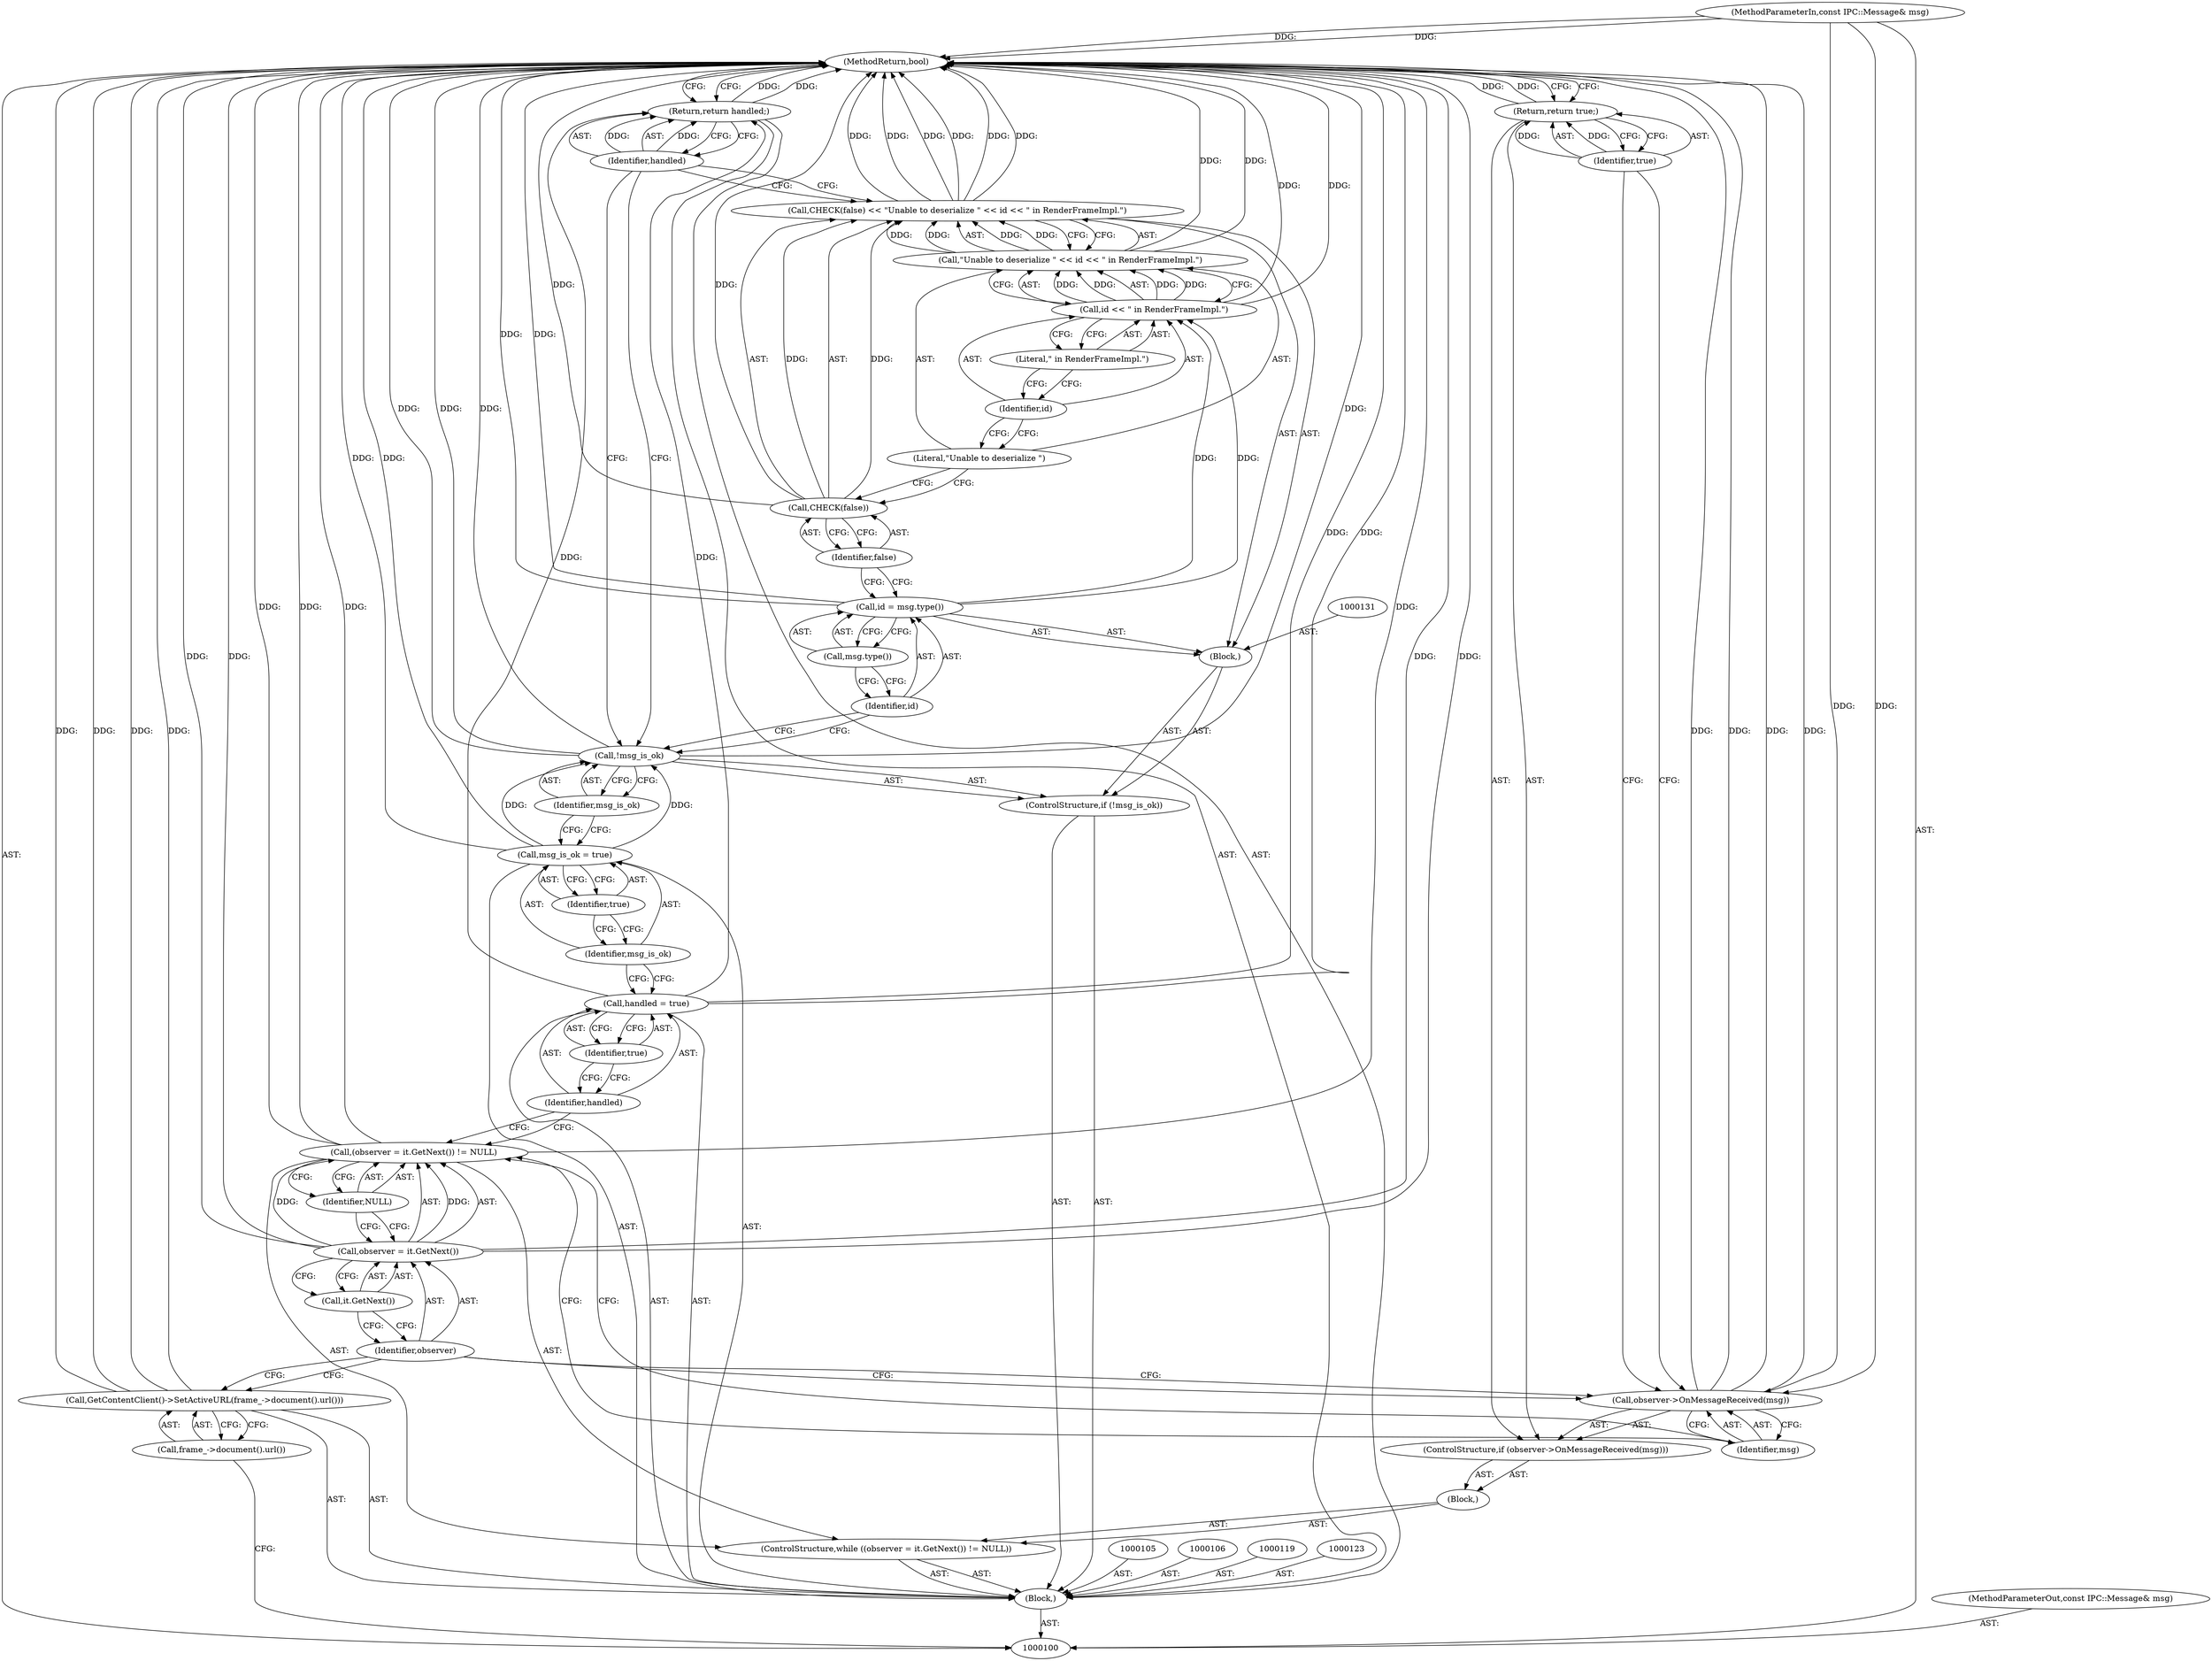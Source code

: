 digraph "0_Chrome_4039d2fcaab746b6c20017ba9bb51c3a2403a76c" {
"1000145" [label="(MethodReturn,bool)"];
"1000101" [label="(MethodParameterIn,const IPC::Message& msg)"];
"1000195" [label="(MethodParameterOut,const IPC::Message& msg)"];
"1000102" [label="(Block,)"];
"1000122" [label="(Identifier,true)"];
"1000120" [label="(Call,handled = true)"];
"1000121" [label="(Identifier,handled)"];
"1000126" [label="(Identifier,true)"];
"1000124" [label="(Call,msg_is_ok = true)"];
"1000125" [label="(Identifier,msg_is_ok)"];
"1000103" [label="(Call,GetContentClient()->SetActiveURL(frame_->document().url()))"];
"1000104" [label="(Call,frame_->document().url())"];
"1000127" [label="(ControlStructure,if (!msg_is_ok))"];
"1000128" [label="(Call,!msg_is_ok)"];
"1000129" [label="(Identifier,msg_is_ok)"];
"1000134" [label="(Call,msg.type())"];
"1000130" [label="(Block,)"];
"1000132" [label="(Call,id = msg.type())"];
"1000133" [label="(Identifier,id)"];
"1000137" [label="(Identifier,false)"];
"1000138" [label="(Call,\"Unable to deserialize \" << id << \" in RenderFrameImpl.\")"];
"1000139" [label="(Literal,\"Unable to deserialize \")"];
"1000135" [label="(Call,CHECK(false) << \"Unable to deserialize \" << id << \" in RenderFrameImpl.\")"];
"1000136" [label="(Call,CHECK(false))"];
"1000140" [label="(Call,id << \" in RenderFrameImpl.\")"];
"1000141" [label="(Identifier,id)"];
"1000142" [label="(Literal,\" in RenderFrameImpl.\")"];
"1000144" [label="(Identifier,handled)"];
"1000143" [label="(Return,return handled;)"];
"1000108" [label="(Call,(observer = it.GetNext()) != NULL)"];
"1000109" [label="(Call,observer = it.GetNext())"];
"1000110" [label="(Identifier,observer)"];
"1000111" [label="(Call,it.GetNext())"];
"1000107" [label="(ControlStructure,while ((observer = it.GetNext()) != NULL))"];
"1000112" [label="(Identifier,NULL)"];
"1000113" [label="(Block,)"];
"1000116" [label="(Identifier,msg)"];
"1000114" [label="(ControlStructure,if (observer->OnMessageReceived(msg)))"];
"1000115" [label="(Call,observer->OnMessageReceived(msg))"];
"1000118" [label="(Identifier,true)"];
"1000117" [label="(Return,return true;)"];
"1000145" -> "1000100"  [label="AST: "];
"1000145" -> "1000117"  [label="CFG: "];
"1000145" -> "1000143"  [label="CFG: "];
"1000124" -> "1000145"  [label="DDG: "];
"1000108" -> "1000145"  [label="DDG: "];
"1000108" -> "1000145"  [label="DDG: "];
"1000103" -> "1000145"  [label="DDG: "];
"1000103" -> "1000145"  [label="DDG: "];
"1000138" -> "1000145"  [label="DDG: "];
"1000135" -> "1000145"  [label="DDG: "];
"1000135" -> "1000145"  [label="DDG: "];
"1000135" -> "1000145"  [label="DDG: "];
"1000140" -> "1000145"  [label="DDG: "];
"1000128" -> "1000145"  [label="DDG: "];
"1000128" -> "1000145"  [label="DDG: "];
"1000132" -> "1000145"  [label="DDG: "];
"1000115" -> "1000145"  [label="DDG: "];
"1000115" -> "1000145"  [label="DDG: "];
"1000120" -> "1000145"  [label="DDG: "];
"1000101" -> "1000145"  [label="DDG: "];
"1000109" -> "1000145"  [label="DDG: "];
"1000109" -> "1000145"  [label="DDG: "];
"1000136" -> "1000145"  [label="DDG: "];
"1000117" -> "1000145"  [label="DDG: "];
"1000143" -> "1000145"  [label="DDG: "];
"1000101" -> "1000100"  [label="AST: "];
"1000101" -> "1000145"  [label="DDG: "];
"1000101" -> "1000115"  [label="DDG: "];
"1000195" -> "1000100"  [label="AST: "];
"1000102" -> "1000100"  [label="AST: "];
"1000103" -> "1000102"  [label="AST: "];
"1000105" -> "1000102"  [label="AST: "];
"1000106" -> "1000102"  [label="AST: "];
"1000107" -> "1000102"  [label="AST: "];
"1000119" -> "1000102"  [label="AST: "];
"1000120" -> "1000102"  [label="AST: "];
"1000123" -> "1000102"  [label="AST: "];
"1000124" -> "1000102"  [label="AST: "];
"1000127" -> "1000102"  [label="AST: "];
"1000143" -> "1000102"  [label="AST: "];
"1000122" -> "1000120"  [label="AST: "];
"1000122" -> "1000121"  [label="CFG: "];
"1000120" -> "1000122"  [label="CFG: "];
"1000120" -> "1000102"  [label="AST: "];
"1000120" -> "1000122"  [label="CFG: "];
"1000121" -> "1000120"  [label="AST: "];
"1000122" -> "1000120"  [label="AST: "];
"1000125" -> "1000120"  [label="CFG: "];
"1000120" -> "1000145"  [label="DDG: "];
"1000120" -> "1000143"  [label="DDG: "];
"1000121" -> "1000120"  [label="AST: "];
"1000121" -> "1000108"  [label="CFG: "];
"1000122" -> "1000121"  [label="CFG: "];
"1000126" -> "1000124"  [label="AST: "];
"1000126" -> "1000125"  [label="CFG: "];
"1000124" -> "1000126"  [label="CFG: "];
"1000124" -> "1000102"  [label="AST: "];
"1000124" -> "1000126"  [label="CFG: "];
"1000125" -> "1000124"  [label="AST: "];
"1000126" -> "1000124"  [label="AST: "];
"1000129" -> "1000124"  [label="CFG: "];
"1000124" -> "1000145"  [label="DDG: "];
"1000124" -> "1000128"  [label="DDG: "];
"1000125" -> "1000124"  [label="AST: "];
"1000125" -> "1000120"  [label="CFG: "];
"1000126" -> "1000125"  [label="CFG: "];
"1000103" -> "1000102"  [label="AST: "];
"1000103" -> "1000104"  [label="CFG: "];
"1000104" -> "1000103"  [label="AST: "];
"1000110" -> "1000103"  [label="CFG: "];
"1000103" -> "1000145"  [label="DDG: "];
"1000103" -> "1000145"  [label="DDG: "];
"1000104" -> "1000103"  [label="AST: "];
"1000104" -> "1000100"  [label="CFG: "];
"1000103" -> "1000104"  [label="CFG: "];
"1000127" -> "1000102"  [label="AST: "];
"1000128" -> "1000127"  [label="AST: "];
"1000130" -> "1000127"  [label="AST: "];
"1000128" -> "1000127"  [label="AST: "];
"1000128" -> "1000129"  [label="CFG: "];
"1000129" -> "1000128"  [label="AST: "];
"1000133" -> "1000128"  [label="CFG: "];
"1000144" -> "1000128"  [label="CFG: "];
"1000128" -> "1000145"  [label="DDG: "];
"1000128" -> "1000145"  [label="DDG: "];
"1000124" -> "1000128"  [label="DDG: "];
"1000129" -> "1000128"  [label="AST: "];
"1000129" -> "1000124"  [label="CFG: "];
"1000128" -> "1000129"  [label="CFG: "];
"1000134" -> "1000132"  [label="AST: "];
"1000134" -> "1000133"  [label="CFG: "];
"1000132" -> "1000134"  [label="CFG: "];
"1000130" -> "1000127"  [label="AST: "];
"1000131" -> "1000130"  [label="AST: "];
"1000132" -> "1000130"  [label="AST: "];
"1000135" -> "1000130"  [label="AST: "];
"1000132" -> "1000130"  [label="AST: "];
"1000132" -> "1000134"  [label="CFG: "];
"1000133" -> "1000132"  [label="AST: "];
"1000134" -> "1000132"  [label="AST: "];
"1000137" -> "1000132"  [label="CFG: "];
"1000132" -> "1000145"  [label="DDG: "];
"1000132" -> "1000140"  [label="DDG: "];
"1000133" -> "1000132"  [label="AST: "];
"1000133" -> "1000128"  [label="CFG: "];
"1000134" -> "1000133"  [label="CFG: "];
"1000137" -> "1000136"  [label="AST: "];
"1000137" -> "1000132"  [label="CFG: "];
"1000136" -> "1000137"  [label="CFG: "];
"1000138" -> "1000135"  [label="AST: "];
"1000138" -> "1000140"  [label="CFG: "];
"1000139" -> "1000138"  [label="AST: "];
"1000140" -> "1000138"  [label="AST: "];
"1000135" -> "1000138"  [label="CFG: "];
"1000138" -> "1000145"  [label="DDG: "];
"1000138" -> "1000135"  [label="DDG: "];
"1000138" -> "1000135"  [label="DDG: "];
"1000140" -> "1000138"  [label="DDG: "];
"1000140" -> "1000138"  [label="DDG: "];
"1000139" -> "1000138"  [label="AST: "];
"1000139" -> "1000136"  [label="CFG: "];
"1000141" -> "1000139"  [label="CFG: "];
"1000135" -> "1000130"  [label="AST: "];
"1000135" -> "1000138"  [label="CFG: "];
"1000136" -> "1000135"  [label="AST: "];
"1000138" -> "1000135"  [label="AST: "];
"1000144" -> "1000135"  [label="CFG: "];
"1000135" -> "1000145"  [label="DDG: "];
"1000135" -> "1000145"  [label="DDG: "];
"1000135" -> "1000145"  [label="DDG: "];
"1000136" -> "1000135"  [label="DDG: "];
"1000138" -> "1000135"  [label="DDG: "];
"1000138" -> "1000135"  [label="DDG: "];
"1000136" -> "1000135"  [label="AST: "];
"1000136" -> "1000137"  [label="CFG: "];
"1000137" -> "1000136"  [label="AST: "];
"1000139" -> "1000136"  [label="CFG: "];
"1000136" -> "1000145"  [label="DDG: "];
"1000136" -> "1000135"  [label="DDG: "];
"1000140" -> "1000138"  [label="AST: "];
"1000140" -> "1000142"  [label="CFG: "];
"1000141" -> "1000140"  [label="AST: "];
"1000142" -> "1000140"  [label="AST: "];
"1000138" -> "1000140"  [label="CFG: "];
"1000140" -> "1000145"  [label="DDG: "];
"1000140" -> "1000138"  [label="DDG: "];
"1000140" -> "1000138"  [label="DDG: "];
"1000132" -> "1000140"  [label="DDG: "];
"1000141" -> "1000140"  [label="AST: "];
"1000141" -> "1000139"  [label="CFG: "];
"1000142" -> "1000141"  [label="CFG: "];
"1000142" -> "1000140"  [label="AST: "];
"1000142" -> "1000141"  [label="CFG: "];
"1000140" -> "1000142"  [label="CFG: "];
"1000144" -> "1000143"  [label="AST: "];
"1000144" -> "1000135"  [label="CFG: "];
"1000144" -> "1000128"  [label="CFG: "];
"1000143" -> "1000144"  [label="CFG: "];
"1000144" -> "1000143"  [label="DDG: "];
"1000143" -> "1000102"  [label="AST: "];
"1000143" -> "1000144"  [label="CFG: "];
"1000144" -> "1000143"  [label="AST: "];
"1000145" -> "1000143"  [label="CFG: "];
"1000143" -> "1000145"  [label="DDG: "];
"1000144" -> "1000143"  [label="DDG: "];
"1000120" -> "1000143"  [label="DDG: "];
"1000108" -> "1000107"  [label="AST: "];
"1000108" -> "1000112"  [label="CFG: "];
"1000109" -> "1000108"  [label="AST: "];
"1000112" -> "1000108"  [label="AST: "];
"1000116" -> "1000108"  [label="CFG: "];
"1000121" -> "1000108"  [label="CFG: "];
"1000108" -> "1000145"  [label="DDG: "];
"1000108" -> "1000145"  [label="DDG: "];
"1000109" -> "1000108"  [label="DDG: "];
"1000109" -> "1000108"  [label="AST: "];
"1000109" -> "1000111"  [label="CFG: "];
"1000110" -> "1000109"  [label="AST: "];
"1000111" -> "1000109"  [label="AST: "];
"1000112" -> "1000109"  [label="CFG: "];
"1000109" -> "1000145"  [label="DDG: "];
"1000109" -> "1000145"  [label="DDG: "];
"1000109" -> "1000108"  [label="DDG: "];
"1000110" -> "1000109"  [label="AST: "];
"1000110" -> "1000115"  [label="CFG: "];
"1000110" -> "1000103"  [label="CFG: "];
"1000111" -> "1000110"  [label="CFG: "];
"1000111" -> "1000109"  [label="AST: "];
"1000111" -> "1000110"  [label="CFG: "];
"1000109" -> "1000111"  [label="CFG: "];
"1000107" -> "1000102"  [label="AST: "];
"1000108" -> "1000107"  [label="AST: "];
"1000113" -> "1000107"  [label="AST: "];
"1000112" -> "1000108"  [label="AST: "];
"1000112" -> "1000109"  [label="CFG: "];
"1000108" -> "1000112"  [label="CFG: "];
"1000113" -> "1000107"  [label="AST: "];
"1000114" -> "1000113"  [label="AST: "];
"1000116" -> "1000115"  [label="AST: "];
"1000116" -> "1000108"  [label="CFG: "];
"1000115" -> "1000116"  [label="CFG: "];
"1000114" -> "1000113"  [label="AST: "];
"1000115" -> "1000114"  [label="AST: "];
"1000117" -> "1000114"  [label="AST: "];
"1000115" -> "1000114"  [label="AST: "];
"1000115" -> "1000116"  [label="CFG: "];
"1000116" -> "1000115"  [label="AST: "];
"1000110" -> "1000115"  [label="CFG: "];
"1000118" -> "1000115"  [label="CFG: "];
"1000115" -> "1000145"  [label="DDG: "];
"1000115" -> "1000145"  [label="DDG: "];
"1000101" -> "1000115"  [label="DDG: "];
"1000118" -> "1000117"  [label="AST: "];
"1000118" -> "1000115"  [label="CFG: "];
"1000117" -> "1000118"  [label="CFG: "];
"1000118" -> "1000117"  [label="DDG: "];
"1000117" -> "1000114"  [label="AST: "];
"1000117" -> "1000118"  [label="CFG: "];
"1000118" -> "1000117"  [label="AST: "];
"1000145" -> "1000117"  [label="CFG: "];
"1000117" -> "1000145"  [label="DDG: "];
"1000118" -> "1000117"  [label="DDG: "];
}
